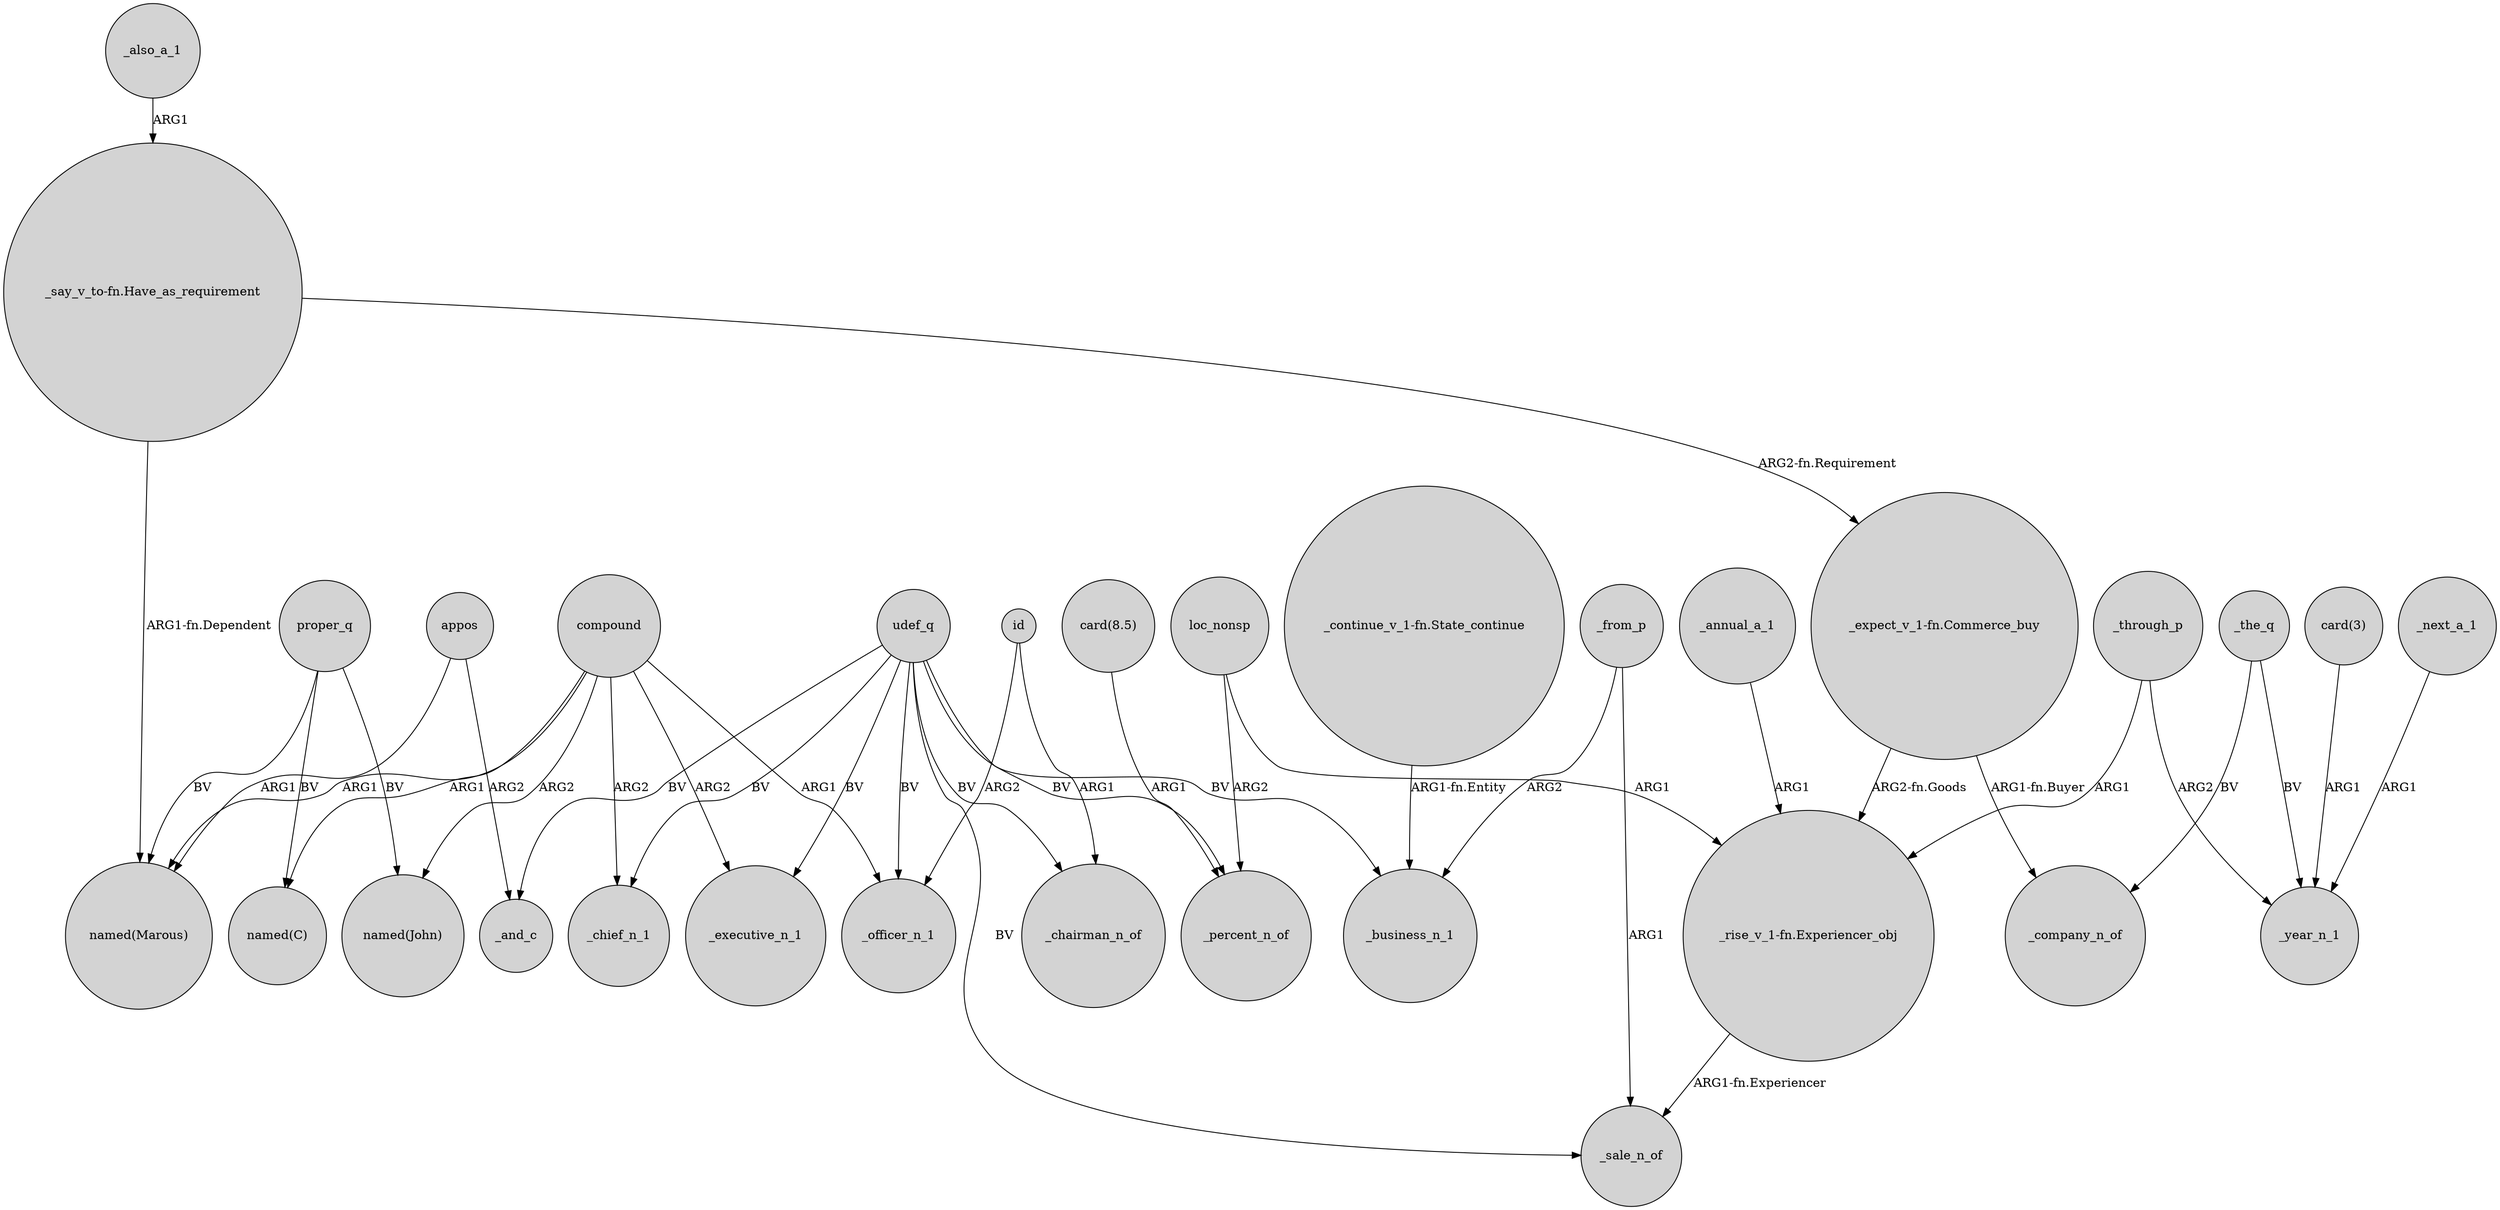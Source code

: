 digraph {
	node [shape=circle style=filled]
	proper_q -> "named(Marous)" [label=BV]
	id -> _chairman_n_of [label=ARG1]
	proper_q -> "named(C)" [label=BV]
	compound -> _chief_n_1 [label=ARG2]
	_through_p -> "_rise_v_1-fn.Experiencer_obj" [label=ARG1]
	appos -> _and_c [label=ARG2]
	loc_nonsp -> "_rise_v_1-fn.Experiencer_obj" [label=ARG1]
	udef_q -> _chairman_n_of [label=BV]
	udef_q -> _chief_n_1 [label=BV]
	"_rise_v_1-fn.Experiencer_obj" -> _sale_n_of [label="ARG1-fn.Experiencer"]
	"_say_v_to-fn.Have_as_requirement" -> "named(Marous)" [label="ARG1-fn.Dependent"]
	udef_q -> _sale_n_of [label=BV]
	_from_p -> _sale_n_of [label=ARG1]
	udef_q -> _and_c [label=BV]
	udef_q -> _business_n_1 [label=BV]
	"_say_v_to-fn.Have_as_requirement" -> "_expect_v_1-fn.Commerce_buy" [label="ARG2-fn.Requirement"]
	"_continue_v_1-fn.State_continue" -> _business_n_1 [label="ARG1-fn.Entity"]
	"card(3)" -> _year_n_1 [label=ARG1]
	_through_p -> _year_n_1 [label=ARG2]
	udef_q -> _executive_n_1 [label=BV]
	compound -> "named(John)" [label=ARG2]
	udef_q -> _percent_n_of [label=BV]
	_the_q -> _year_n_1 [label=BV]
	"_expect_v_1-fn.Commerce_buy" -> "_rise_v_1-fn.Experiencer_obj" [label="ARG2-fn.Goods"]
	compound -> _officer_n_1 [label=ARG1]
	udef_q -> _officer_n_1 [label=BV]
	appos -> "named(Marous)" [label=ARG1]
	_annual_a_1 -> "_rise_v_1-fn.Experiencer_obj" [label=ARG1]
	"card(8.5)" -> _percent_n_of [label=ARG1]
	_next_a_1 -> _year_n_1 [label=ARG1]
	_from_p -> _business_n_1 [label=ARG2]
	_also_a_1 -> "_say_v_to-fn.Have_as_requirement" [label=ARG1]
	id -> _officer_n_1 [label=ARG2]
	_the_q -> _company_n_of [label=BV]
	compound -> _executive_n_1 [label=ARG2]
	compound -> "named(Marous)" [label=ARG1]
	"_expect_v_1-fn.Commerce_buy" -> _company_n_of [label="ARG1-fn.Buyer"]
	compound -> "named(C)" [label=ARG1]
	loc_nonsp -> _percent_n_of [label=ARG2]
	proper_q -> "named(John)" [label=BV]
}
